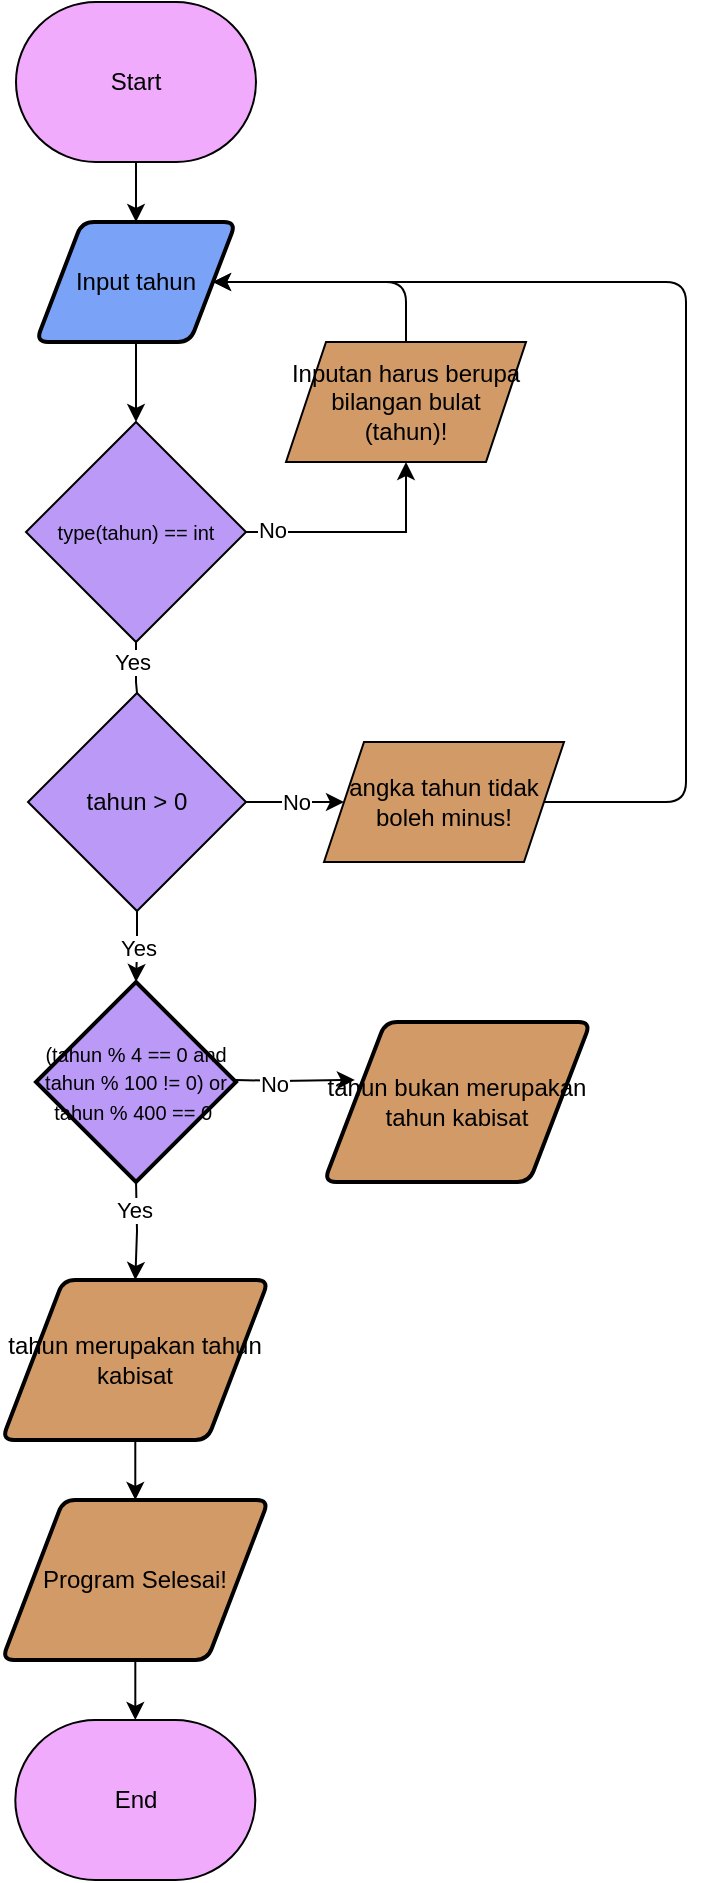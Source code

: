 <mxfile>
    <diagram name="Page-1" id="x20RFKxtPtDjbqUovUor">
        <mxGraphModel dx="876" dy="1793" grid="1" gridSize="10" guides="1" tooltips="1" connect="1" arrows="1" fold="1" page="1" pageScale="1" pageWidth="850" pageHeight="1100" math="0" shadow="0">
            <root>
                <mxCell id="0"/>
                <mxCell id="1" parent="0"/>
                <mxCell id="YspYHQnijfxOia4Xg949-13" style="edgeStyle=orthogonalEdgeStyle;rounded=0;orthogonalLoop=1;jettySize=auto;html=1;entryX=0.5;entryY=0;entryDx=0;entryDy=0;" parent="1" source="YspYHQnijfxOia4Xg949-1" target="YspYHQnijfxOia4Xg949-12" edge="1">
                    <mxGeometry relative="1" as="geometry"/>
                </mxCell>
                <mxCell id="YspYHQnijfxOia4Xg949-1" value="Start" style="whiteSpace=wrap;html=1;rounded=1;arcSize=50;fillColor=#f0abfc;" parent="1" vertex="1">
                    <mxGeometry x="261" y="-1019" width="120" height="80" as="geometry"/>
                </mxCell>
                <mxCell id="YspYHQnijfxOia4Xg949-3" value="End" style="whiteSpace=wrap;html=1;rounded=1;arcSize=50;fillColor=#f0abfc;" parent="1" vertex="1">
                    <mxGeometry x="260.66" y="-160" width="120" height="80" as="geometry"/>
                </mxCell>
                <mxCell id="PHLAjSscMgB2TwzK4uWW-3" value="" style="edgeStyle=orthogonalEdgeStyle;rounded=0;orthogonalLoop=1;jettySize=auto;html=1;" parent="1" source="YspYHQnijfxOia4Xg949-12" target="PHLAjSscMgB2TwzK4uWW-1" edge="1">
                    <mxGeometry relative="1" as="geometry"/>
                </mxCell>
                <mxCell id="YspYHQnijfxOia4Xg949-12" value="Input tahun" style="shape=parallelogram;html=1;strokeWidth=2;perimeter=parallelogramPerimeter;whiteSpace=wrap;rounded=1;arcSize=12;size=0.23;fillColor=#7aa2f7;" parent="1" vertex="1">
                    <mxGeometry x="271" y="-909" width="100" height="60" as="geometry"/>
                </mxCell>
                <mxCell id="PHLAjSscMgB2TwzK4uWW-5" value="Yes" style="edgeStyle=orthogonalEdgeStyle;rounded=0;orthogonalLoop=1;jettySize=auto;html=1;entryX=0.5;entryY=0;entryDx=0;entryDy=0;entryPerimeter=0;startArrow=none;" parent="1" source="4" target="PHLAjSscMgB2TwzK4uWW-6" edge="1">
                    <mxGeometry relative="1" as="geometry">
                        <mxPoint x="321" y="-639" as="targetPoint"/>
                    </mxGeometry>
                </mxCell>
                <mxCell id="PHLAjSscMgB2TwzK4uWW-9" style="edgeStyle=orthogonalEdgeStyle;rounded=0;orthogonalLoop=1;jettySize=auto;html=1;entryX=0.5;entryY=1;entryDx=0;entryDy=0;" parent="1" source="PHLAjSscMgB2TwzK4uWW-1" target="8" edge="1">
                    <mxGeometry relative="1" as="geometry">
                        <Array as="points">
                            <mxPoint x="456" y="-754"/>
                        </Array>
                    </mxGeometry>
                </mxCell>
                <mxCell id="PHLAjSscMgB2TwzK4uWW-10" value="No" style="edgeLabel;html=1;align=center;verticalAlign=middle;resizable=0;points=[];" parent="PHLAjSscMgB2TwzK4uWW-9" vertex="1" connectable="0">
                    <mxGeometry x="-0.77" y="1" relative="1" as="geometry">
                        <mxPoint as="offset"/>
                    </mxGeometry>
                </mxCell>
                <mxCell id="PHLAjSscMgB2TwzK4uWW-1" value="&lt;span style=&quot;font-size: 10px;&quot;&gt;type(tahun) == int&lt;/span&gt;" style="rhombus;whiteSpace=wrap;html=1;fillColor=#bb9af7;" parent="1" vertex="1">
                    <mxGeometry x="266" y="-809" width="110" height="110" as="geometry"/>
                </mxCell>
                <mxCell id="PHLAjSscMgB2TwzK4uWW-19" style="edgeStyle=orthogonalEdgeStyle;rounded=0;orthogonalLoop=1;jettySize=auto;html=1;" parent="1" target="PHLAjSscMgB2TwzK4uWW-18" edge="1">
                    <mxGeometry relative="1" as="geometry">
                        <mxPoint x="321" y="-430" as="sourcePoint"/>
                    </mxGeometry>
                </mxCell>
                <mxCell id="PHLAjSscMgB2TwzK4uWW-20" value="Yes" style="edgeLabel;html=1;align=center;verticalAlign=middle;resizable=0;points=[];" parent="PHLAjSscMgB2TwzK4uWW-19" vertex="1" connectable="0">
                    <mxGeometry x="-0.413" y="-2" relative="1" as="geometry">
                        <mxPoint as="offset"/>
                    </mxGeometry>
                </mxCell>
                <mxCell id="PHLAjSscMgB2TwzK4uWW-6" value="&lt;font style=&quot;font-size: 10px;&quot;&gt;(tahun % 4 == 0 and tahun % 100 != 0) or tahun % 400 == 0&amp;nbsp;&lt;/font&gt;" style="strokeWidth=2;html=1;shape=mxgraph.flowchart.decision;whiteSpace=wrap;fillColor=#bb9af7;" parent="1" vertex="1">
                    <mxGeometry x="271" y="-529" width="100" height="100" as="geometry"/>
                </mxCell>
                <mxCell id="PHLAjSscMgB2TwzK4uWW-12" value="tahun bukan merupakan tahun kabisat" style="shape=parallelogram;html=1;strokeWidth=2;perimeter=parallelogramPerimeter;whiteSpace=wrap;rounded=1;arcSize=12;size=0.23;fillColor=#d19a66;" parent="1" vertex="1">
                    <mxGeometry x="415" y="-509" width="133.33" height="80" as="geometry"/>
                </mxCell>
                <mxCell id="PHLAjSscMgB2TwzK4uWW-13" style="edgeStyle=orthogonalEdgeStyle;rounded=0;orthogonalLoop=1;jettySize=auto;html=1;entryX=0.116;entryY=0.362;entryDx=0;entryDy=0;entryPerimeter=0;" parent="1" target="PHLAjSscMgB2TwzK4uWW-12" edge="1">
                    <mxGeometry relative="1" as="geometry">
                        <mxPoint x="371" y="-480.04" as="sourcePoint"/>
                    </mxGeometry>
                </mxCell>
                <mxCell id="PHLAjSscMgB2TwzK4uWW-16" value="No" style="edgeLabel;html=1;align=center;verticalAlign=middle;resizable=0;points=[];" parent="PHLAjSscMgB2TwzK4uWW-13" vertex="1" connectable="0">
                    <mxGeometry x="-0.361" y="-1" relative="1" as="geometry">
                        <mxPoint as="offset"/>
                    </mxGeometry>
                </mxCell>
                <mxCell id="PHLAjSscMgB2TwzK4uWW-21" style="edgeStyle=orthogonalEdgeStyle;rounded=0;orthogonalLoop=1;jettySize=auto;html=1;entryX=0.5;entryY=0;entryDx=0;entryDy=0;" parent="1" source="PHLAjSscMgB2TwzK4uWW-18" target="10" edge="1">
                    <mxGeometry relative="1" as="geometry">
                        <mxPoint x="321" y="-170" as="targetPoint"/>
                    </mxGeometry>
                </mxCell>
                <mxCell id="PHLAjSscMgB2TwzK4uWW-18" value="tahun merupakan tahun kabisat" style="shape=parallelogram;html=1;strokeWidth=2;perimeter=parallelogramPerimeter;whiteSpace=wrap;rounded=1;arcSize=12;size=0.23;fillColor=#d19a66;" parent="1" vertex="1">
                    <mxGeometry x="254" y="-380" width="133.33" height="80" as="geometry"/>
                </mxCell>
                <mxCell id="2" value="" style="edgeStyle=orthogonalEdgeStyle;rounded=0;orthogonalLoop=1;jettySize=auto;html=1;entryX=0.5;entryY=0;entryDx=0;entryDy=0;entryPerimeter=0;endArrow=none;" edge="1" parent="1" source="PHLAjSscMgB2TwzK4uWW-1" target="4">
                    <mxGeometry relative="1" as="geometry">
                        <mxPoint x="321" y="-659" as="targetPoint"/>
                        <mxPoint x="321" y="-699" as="sourcePoint"/>
                    </mxGeometry>
                </mxCell>
                <mxCell id="3" value="Yes" style="edgeLabel;html=1;align=center;verticalAlign=middle;resizable=0;points=[];" vertex="1" connectable="0" parent="2">
                    <mxGeometry x="-0.212" y="-2" relative="1" as="geometry">
                        <mxPoint as="offset"/>
                    </mxGeometry>
                </mxCell>
                <mxCell id="6" value="No" style="edgeStyle=none;html=1;entryX=0;entryY=0.5;entryDx=0;entryDy=0;" edge="1" parent="1" source="4" target="5">
                    <mxGeometry relative="1" as="geometry"/>
                </mxCell>
                <mxCell id="4" value="tahun &amp;gt; 0" style="rhombus;whiteSpace=wrap;html=1;fillColor=#bb9af7;" vertex="1" parent="1">
                    <mxGeometry x="267" y="-673.5" width="109" height="109" as="geometry"/>
                </mxCell>
                <mxCell id="7" style="edgeStyle=none;html=1;entryX=1;entryY=0.5;entryDx=0;entryDy=0;exitX=1;exitY=0.5;exitDx=0;exitDy=0;" edge="1" parent="1" source="5" target="YspYHQnijfxOia4Xg949-12">
                    <mxGeometry relative="1" as="geometry">
                        <Array as="points">
                            <mxPoint x="596" y="-619"/>
                            <mxPoint x="596" y="-759"/>
                            <mxPoint x="596" y="-879"/>
                            <mxPoint x="476" y="-879"/>
                        </Array>
                    </mxGeometry>
                </mxCell>
                <mxCell id="5" value="angka tahun tidak boleh minus!" style="shape=parallelogram;perimeter=parallelogramPerimeter;whiteSpace=wrap;html=1;fixedSize=1;fillColor=#d19a66;" vertex="1" parent="1">
                    <mxGeometry x="415" y="-649" width="120" height="60" as="geometry"/>
                </mxCell>
                <mxCell id="9" style="edgeStyle=none;html=1;entryX=1;entryY=0.5;entryDx=0;entryDy=0;" edge="1" parent="1" source="8" target="YspYHQnijfxOia4Xg949-12">
                    <mxGeometry relative="1" as="geometry">
                        <Array as="points">
                            <mxPoint x="456" y="-879"/>
                        </Array>
                    </mxGeometry>
                </mxCell>
                <mxCell id="8" value="Inputan harus berupa bilangan bulat (tahun)!" style="shape=parallelogram;perimeter=parallelogramPerimeter;whiteSpace=wrap;html=1;fixedSize=1;fillColor=#d19a66;" vertex="1" parent="1">
                    <mxGeometry x="396" y="-849" width="120" height="60" as="geometry"/>
                </mxCell>
                <mxCell id="13" style="edgeStyle=none;html=1;entryX=0.5;entryY=0;entryDx=0;entryDy=0;" edge="1" parent="1" source="10" target="YspYHQnijfxOia4Xg949-3">
                    <mxGeometry relative="1" as="geometry"/>
                </mxCell>
                <mxCell id="10" value="Program Selesai!" style="shape=parallelogram;html=1;strokeWidth=2;perimeter=parallelogramPerimeter;whiteSpace=wrap;rounded=1;arcSize=12;size=0.23;fillColor=#d19a66;" vertex="1" parent="1">
                    <mxGeometry x="254" y="-270" width="133.33" height="80" as="geometry"/>
                </mxCell>
            </root>
        </mxGraphModel>
    </diagram>
</mxfile>
